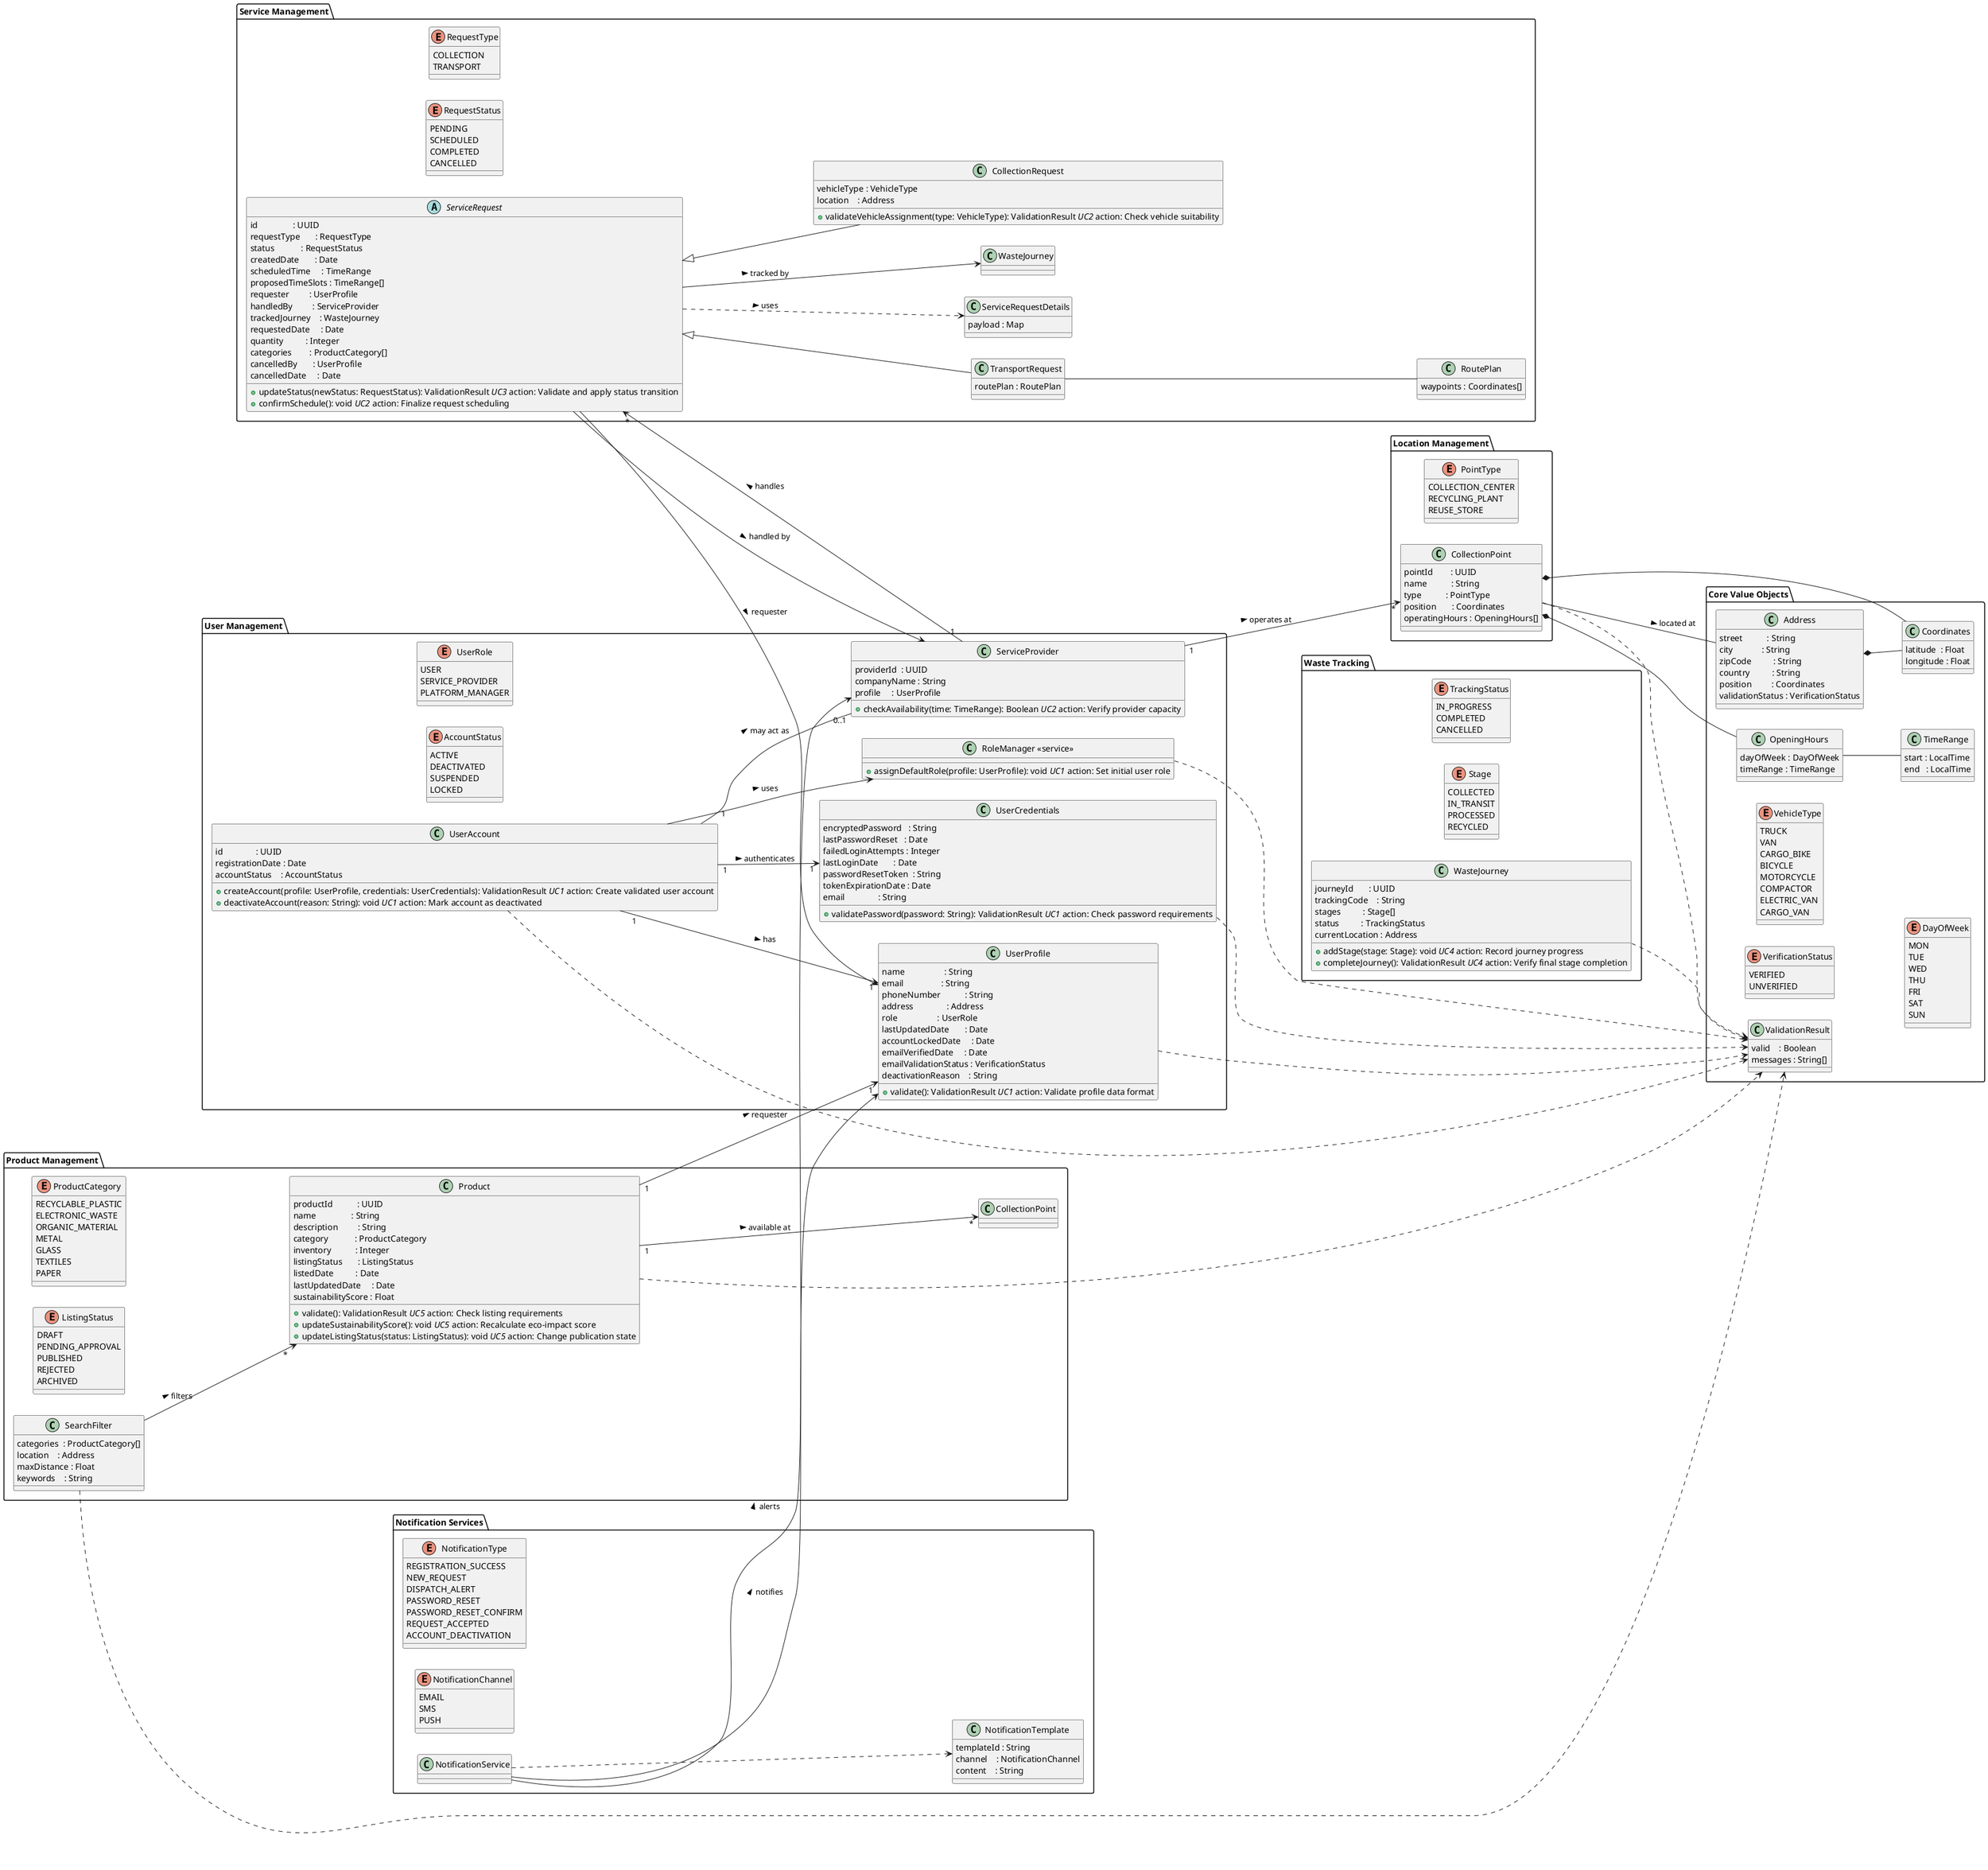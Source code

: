 @startuml
left to right direction
' ──────────────────────────────────────────────
'  CORE VALUE OBJECTS
' ──────────────────────────────────────────────
package "Core Value Objects" {
enum VerificationStatus {
VERIFIED
UNVERIFIED
}
enum VehicleType {
TRUCK
VAN
CARGO_BIKE
BICYCLE
MOTORCYCLE
COMPACTOR
ELECTRIC_VAN
CARGO_VAN
}
enum DayOfWeek {
MON
TUE
WED
THU
FRI
SAT
SUN
}
class ValidationResult {
valid    : Boolean
messages : String[]
}
class Coordinates {
latitude  : Float
longitude : Float
}
class Address {
street           : String
city             : String
zipCode          : String
country          : String
position         : Coordinates
validationStatus : VerificationStatus
}
class TimeRange {
start : LocalTime
end   : LocalTime
}
class OpeningHours {
dayOfWeek : DayOfWeek
timeRange : TimeRange
}
Address *-- Coordinates
OpeningHours -- TimeRange
}

' ──────────────────────────────────────────────
'  USER MANAGEMENT
' ──────────────────────────────────────────────
package "User Management" {
enum UserRole {
USER
SERVICE_PROVIDER
PLATFORM_MANAGER
}
enum AccountStatus {
ACTIVE
DEACTIVATED
SUSPENDED
LOCKED
}
class UserAccount {
id               : UUID
registrationDate : Date
accountStatus    : AccountStatus
+ createAccount(profile: UserProfile, credentials: UserCredentials): ValidationResult //UC1 //action: Create validated user account
+ deactivateAccount(reason: String): void //UC1 //action: Mark account as deactivated
}
class UserProfile {
name                  : String
email                 : String
phoneNumber           : String
address               : Address
role                  : UserRole
lastUpdatedDate       : Date
accountLockedDate     : Date
emailVerifiedDate     : Date
emailValidationStatus : VerificationStatus
deactivationReason    : String
+ validate(): ValidationResult //UC1 //action: Validate profile data format
}
class UserCredentials {
encryptedPassword   : String
lastPasswordReset   : Date
failedLoginAttempts : Integer
lastLoginDate       : Date
passwordResetToken  : String
tokenExpirationDate : Date
email               : String
+ validatePassword(password: String): ValidationResult //UC1 //action: Check password requirements
}
class ServiceProvider {
providerId  : UUID
companyName : String
profile     : UserProfile
+ checkAvailability(time: TimeRange): Boolean //UC2 //action: Verify provider capacity
}
class "RoleManager <<service>>" as RoleManager {
+ assignDefaultRole(profile: UserProfile): void //UC1 //action: Set initial user role
}
UserAccount ..> ValidationResult
UserProfile ..> ValidationResult
UserCredentials ..> ValidationResult
RoleManager ..> ValidationResult
UserAccount "1" --> "1" UserProfile : has >
UserAccount "1" --> "1" UserCredentials : authenticates >
UserAccount --> RoleManager : uses >
UserAccount "1" -- "0..1" ServiceProvider : may act as >
}

' ──────────────────────────────────────────────
'  SERVICE MANAGEMENT
' ──────────────────────────────────────────────
package "Service Management" {
enum RequestType {
COLLECTION
TRANSPORT
}
enum RequestStatus {
PENDING
SCHEDULED
COMPLETED
CANCELLED
}
abstract class ServiceRequest {
id                : UUID
requestType       : RequestType
status            : RequestStatus
createdDate       : Date
scheduledTime     : TimeRange
proposedTimeSlots : TimeRange[]
requester         : UserProfile
handledBy         : ServiceProvider
trackedJourney    : WasteJourney
requestedDate     : Date
quantity          : Integer
categories        : ProductCategory[]
cancelledBy       : UserProfile
cancelledDate     : Date
+ updateStatus(newStatus: RequestStatus): ValidationResult //UC3 //action: Validate and apply status transition
+ confirmSchedule(): void //UC2 //action: Finalize request scheduling
}
class CollectionRequest extends ServiceRequest {
vehicleType : VehicleType
location    : Address
+ validateVehicleAssignment(type: VehicleType): ValidationResult //UC2 //action: Check vehicle suitability
}
class TransportRequest extends ServiceRequest {
routePlan : RoutePlan
}
class ServiceRequestDetails {
payload : Map
}
ServiceRequest ..> ServiceRequestDetails : uses >
class RoutePlan {
waypoints : Coordinates[]
}
ServiceProvider "1" --> "*" ServiceRequest : handles >
TransportRequest -- RoutePlan
ServiceRequest --> WasteJourney : tracked by >
ServiceRequest --> UserProfile : requester >
ServiceRequest --> ServiceProvider : handled by >
}

' ──────────────────────────────────────────────
'  WASTE TRACKING
' ──────────────────────────────────────────────
package "Waste Tracking" {
enum TrackingStatus {
IN_PROGRESS
COMPLETED
CANCELLED
}
enum Stage {
COLLECTED
IN_TRANSIT
PROCESSED
RECYCLED
}
class WasteJourney {
journeyId       : UUID
trackingCode    : String
stages          : Stage[]
status          : TrackingStatus
currentLocation : Address
+ addStage(stage: Stage): void //UC4 //action: Record journey progress
+ completeJourney(): ValidationResult //UC4 //action: Verify final stage completion
}
WasteJourney ..> ValidationResult
}

' ──────────────────────────────────────────────
'  PRODUCT MANAGEMENT
' ──────────────────────────────────────────────
package "Product Management" {
enum ProductCategory {
RECYCLABLE_PLASTIC
ELECTRONIC_WASTE
ORGANIC_MATERIAL
METAL
GLASS
TEXTILES
PAPER
}
enum ListingStatus {
DRAFT
PENDING_APPROVAL
PUBLISHED
REJECTED
ARCHIVED
}
class Product {
productId           : UUID
name                : String
description         : String
category            : ProductCategory
inventory           : Integer
listingStatus       : ListingStatus
listedDate          : Date
lastUpdatedDate     : Date
sustainabilityScore : Float
+ validate(): ValidationResult //UC5 //action: Check listing requirements
+ updateSustainabilityScore(): void //UC5 //action: Recalculate eco-impact score
+ updateListingStatus(status: ListingStatus): void //UC5 //action: Change publication state
}
class SearchFilter {
categories  : ProductCategory[]
location    : Address
maxDistance : Float
keywords    : String
}
Product ..> ValidationResult
SearchFilter ..> ValidationResult
Product "1" --> "*" CollectionPoint : available at >
Product "1" --> "1" UserProfile      : requester >
SearchFilter --> "*" Product            : filters >
}

' ──────────────────────────────────────────────
'  LOCATION MANAGEMENT
' ──────────────────────────────────────────────
package "Location Management" {
enum PointType {
COLLECTION_CENTER
RECYCLING_PLANT
REUSE_STORE
}
class CollectionPoint {
pointId        : UUID
name           : String
type           : PointType
position       : Coordinates
operatingHours : OpeningHours[]
}
CollectionPoint ..> ValidationResult
CollectionPoint *-- Coordinates
CollectionPoint *-- OpeningHours
CollectionPoint -- Address : located at >
ServiceProvider "1" --> "*" CollectionPoint : operates at >
}

' ──────────────────────────────────────────────
'  NOTIFICATION SERVICES
' ──────────────────────────────────────────────
package "Notification Services" {
enum NotificationType {
REGISTRATION_SUCCESS
NEW_REQUEST
DISPATCH_ALERT
PASSWORD_RESET
PASSWORD_RESET_CONFIRM
REQUEST_ACCEPTED
ACCOUNT_DEACTIVATION
}
enum NotificationChannel{
EMAIL
SMS
PUSH
}
class NotificationTemplate {
templateId : String
channel    : NotificationChannel
content    : String
}
class NotificationService {
}
NotificationService ..> NotificationTemplate
NotificationService --> UserProfile     : notifies >
NotificationService --> ServiceProvider : alerts >
}
@enduml